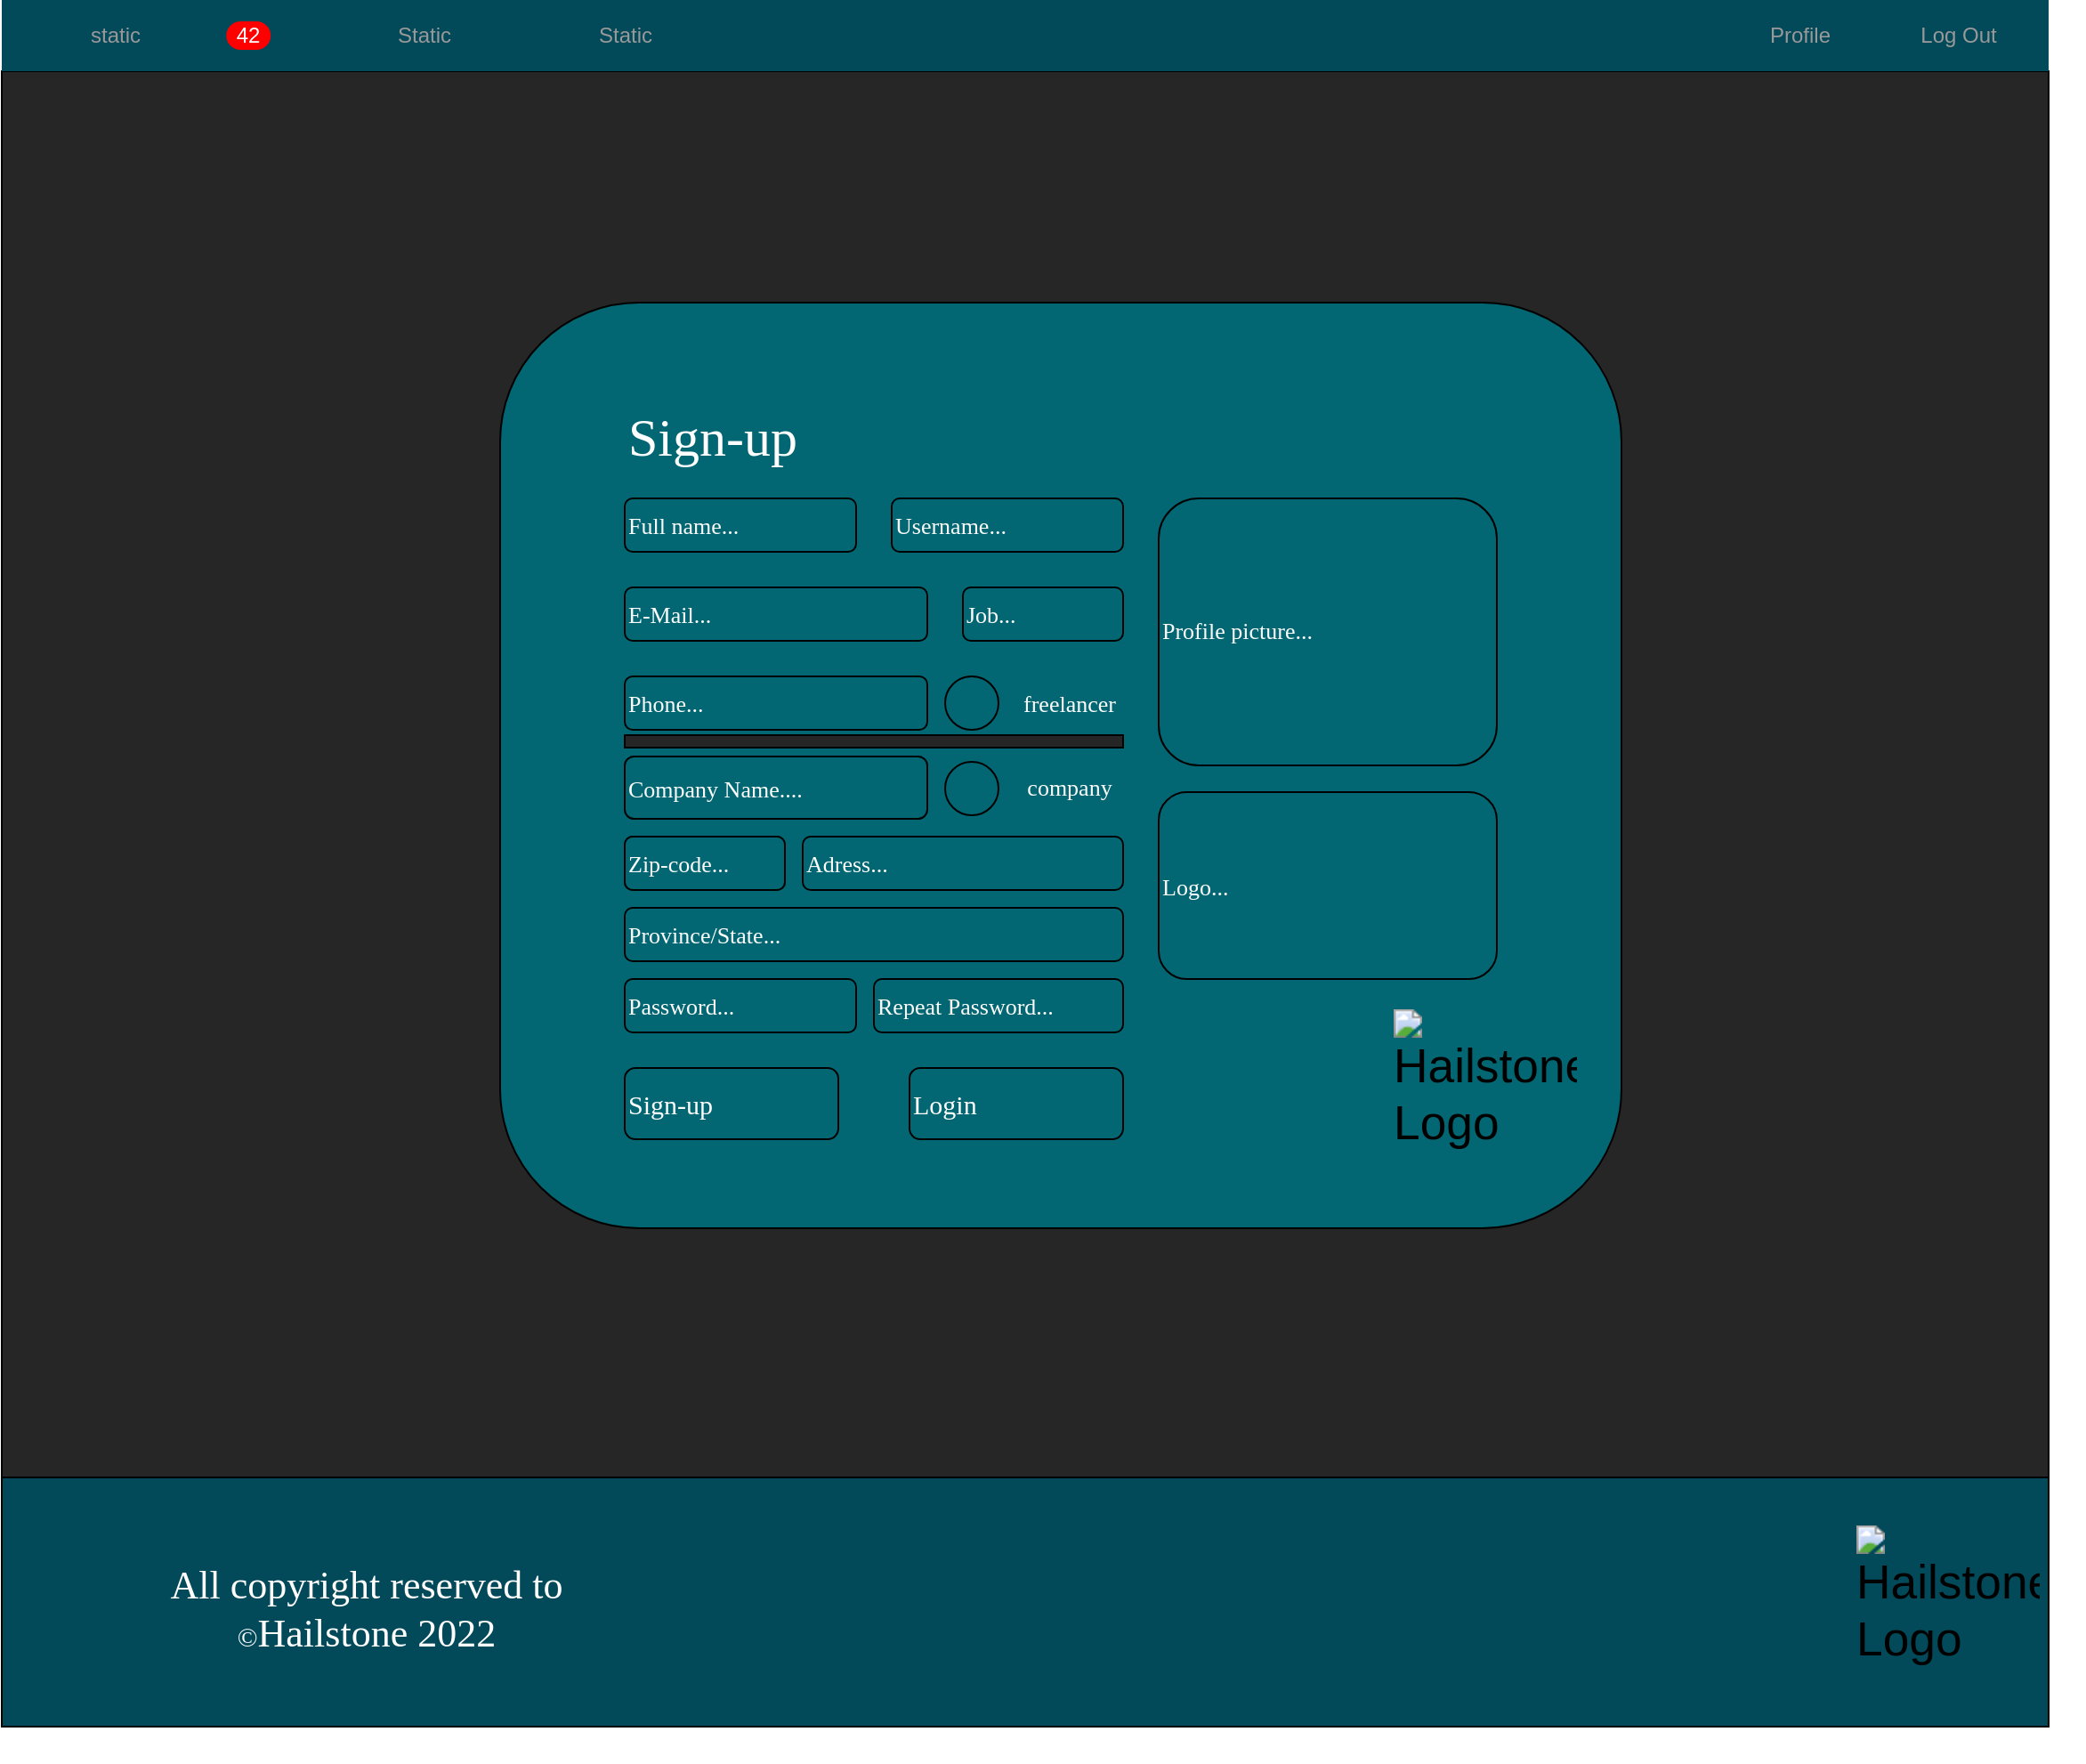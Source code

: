 <mxfile version="19.0.2" type="device"><diagram name="Page-1" id="c9db0220-8083-56f3-ca83-edcdcd058819"><mxGraphModel dx="1597" dy="900" grid="1" gridSize="10" guides="1" tooltips="1" connect="1" arrows="1" fold="1" page="1" pageScale="1.5" pageWidth="826" pageHeight="1169" background="none" math="0" shadow="0"><root><mxCell id="0" style=";html=1;"/><mxCell id="1" style=";html=1;" parent="0"/><mxCell id="XMA-OGGBUEvupd8yMzug-15" value="" style="rounded=0;whiteSpace=wrap;html=1;shadow=0;glass=0;labelBackgroundColor=#262626;sketch=0;fontFamily=Verdana;fontSize=44;fontColor=#FFFFFF;fillColor=#262626;" parent="1" vertex="1"><mxGeometry x="40" y="110" width="1150" height="790" as="geometry"/></mxCell><mxCell id="3YyKZjlQ09a_q69h1sz--3" value="" style="rounded=1;whiteSpace=wrap;html=1;shadow=0;glass=0;labelBackgroundColor=none;sketch=0;fontFamily=Verdana;fontSize=13;fontColor=#FFFFFF;strokeColor=default;fillColor=#026773;" vertex="1" parent="1"><mxGeometry x="320" y="240" width="630" height="520" as="geometry"/></mxCell><mxCell id="XMA-OGGBUEvupd8yMzug-5" value="" style="rounded=0;whiteSpace=wrap;html=1;fillColor=#024959;" parent="1" vertex="1"><mxGeometry x="40" y="900" width="1150" height="140" as="geometry"/></mxCell><mxCell id="XMA-OGGBUEvupd8yMzug-19" value="All copyright reserved to &lt;font style=&quot;font-size: 15px;&quot;&gt;©&lt;/font&gt;Hailstone 2022" style="text;html=1;strokeColor=none;fillColor=none;align=center;verticalAlign=middle;whiteSpace=wrap;rounded=0;shadow=0;glass=0;labelBackgroundColor=#024959;sketch=0;fontFamily=Verdana;fontSize=22;fontColor=#FFFFFF;" parent="1" vertex="1"><mxGeometry x="90" y="949" width="310" height="50" as="geometry"/></mxCell><mxCell id="3d76a8aef4d5c911-1" value="" style="html=1;shadow=0;dashed=0;shape=mxgraph.bootstrap.rect;fillColor=#024959;strokeColor=none;whiteSpace=wrap;rounded=0;fontSize=12;fontColor=#000000;align=center;" parent="1" vertex="1"><mxGeometry x="40" y="70" width="1150" height="40" as="geometry"/></mxCell><mxCell id="3d76a8aef4d5c911-5" value="static" style="html=1;shadow=0;dashed=0;fillColor=none;strokeColor=none;shape=mxgraph.bootstrap.rect;fontColor=#999999;spacingRight=30;whiteSpace=wrap;" parent="3d76a8aef4d5c911-1" vertex="1"><mxGeometry x="-0.005" width="158.125" height="40" as="geometry"/></mxCell><mxCell id="3d76a8aef4d5c911-6" value="42" style="html=1;shadow=0;dashed=0;shape=mxgraph.bootstrap.rrect;rSize=8;fillColor=#ff0000;strokeColor=none;fontColor=#ffffff;whiteSpace=wrap;" parent="3d76a8aef4d5c911-5" vertex="1"><mxGeometry x="1" y="0.5" width="25" height="16" relative="1" as="geometry"><mxPoint x="-32" y="-8" as="offset"/></mxGeometry></mxCell><mxCell id="3d76a8aef4d5c911-7" value="Static" style="html=1;shadow=0;dashed=0;fillColor=none;strokeColor=none;shape=mxgraph.bootstrap.rect;fontColor=#999999;whiteSpace=wrap;" parent="3d76a8aef4d5c911-1" vertex="1"><mxGeometry x="180" width="115" height="40" as="geometry"/></mxCell><mxCell id="3d76a8aef4d5c911-8" value="Static" style="html=1;shadow=0;dashed=0;fillColor=none;strokeColor=none;shape=mxgraph.bootstrap.rect;fontColor=#999999;whiteSpace=wrap;" parent="3d76a8aef4d5c911-1" vertex="1"><mxGeometry x="300" width="100.625" height="40" as="geometry"/></mxCell><mxCell id="3d76a8aef4d5c911-9" value="Profile" style="html=1;shadow=0;dashed=0;fillColor=none;strokeColor=none;shape=mxgraph.bootstrap.rect;fontColor=#999999;whiteSpace=wrap;" parent="3d76a8aef4d5c911-1" vertex="1"><mxGeometry x="960" width="100.625" height="40" as="geometry"/></mxCell><mxCell id="3d76a8aef4d5c911-10" value="Log Out" style="html=1;shadow=0;dashed=0;fillColor=none;strokeColor=none;shape=mxgraph.bootstrap.rect;fontColor=#999999;whiteSpace=wrap;" parent="3d76a8aef4d5c911-1" vertex="1"><mxGeometry x="1049.375" width="100.625" height="40" as="geometry"/></mxCell><mxCell id="XMA-OGGBUEvupd8yMzug-13" value="&lt;b id=&quot;docs-internal-guid-cfa57a38-7fff-1076-22ab-f85fdc5d2701&quot; style=&quot;font-weight:normal;&quot;&gt;&lt;span style=&quot;font-size: 20pt; font-family: Arial; color: rgb(0, 0, 0); background-color: transparent; font-weight: 400; font-style: normal; font-variant: normal; text-decoration: none; vertical-align: baseline;&quot;&gt;&lt;span style=&quot;border:none;display:inline-block;overflow:hidden;width:103px;height:103px;&quot;&gt;&lt;img style=&quot;margin-left:0px;margin-top:0px;&quot; height=&quot;103&quot; width=&quot;103&quot; src=&quot;https://lh6.googleusercontent.com/ozx4x1zTU9RjWAcpHvIS1xz51xgacqBFWKMO08EkknHsJT-Py5yE7YXp74Hoyfsh_Spir7Bl0-PnGP9cezLaeUUH3IAiKRZ1H7K1XjNPa5TNxQCYtXUHkcgfYNhOhqtolT2HA-a_Yab46OKFoQ&quot; title=&quot;Hailstone&quot; alt=&quot;Hailstone Logo&quot;&gt;&lt;/span&gt;&lt;/span&gt;&lt;/b&gt;" style="text;whiteSpace=wrap;html=1;fontSize=44;fontFamily=Verdana;fontColor=#FFFFFF;" parent="1" vertex="1"><mxGeometry x="1080" y="920" width="130" height="140" as="geometry"/></mxCell><mxCell id="3YyKZjlQ09a_q69h1sz--4" value="&lt;b id=&quot;docs-internal-guid-cfa57a38-7fff-1076-22ab-f85fdc5d2701&quot; style=&quot;font-weight:normal;&quot;&gt;&lt;span style=&quot;font-size: 20pt; font-family: Arial; color: rgb(0, 0, 0); background-color: transparent; font-weight: 400; font-style: normal; font-variant: normal; text-decoration: none; vertical-align: baseline;&quot;&gt;&lt;span style=&quot;border:none;display:inline-block;overflow:hidden;width:103px;height:103px;&quot;&gt;&lt;img style=&quot;margin-left:0px;margin-top:0px;&quot; height=&quot;103&quot; width=&quot;103&quot; src=&quot;https://lh6.googleusercontent.com/ozx4x1zTU9RjWAcpHvIS1xz51xgacqBFWKMO08EkknHsJT-Py5yE7YXp74Hoyfsh_Spir7Bl0-PnGP9cezLaeUUH3IAiKRZ1H7K1XjNPa5TNxQCYtXUHkcgfYNhOhqtolT2HA-a_Yab46OKFoQ&quot; title=&quot;Hailstone&quot; alt=&quot;Hailstone Logo&quot;&gt;&lt;/span&gt;&lt;/span&gt;&lt;/b&gt;" style="text;whiteSpace=wrap;html=1;fontSize=44;fontFamily=Verdana;fontColor=#FFFFFF;" vertex="1" parent="1"><mxGeometry x="820" y="630" width="130" height="140" as="geometry"/></mxCell><mxCell id="3YyKZjlQ09a_q69h1sz--5" value="Full name..." style="rounded=1;whiteSpace=wrap;html=1;shadow=0;glass=0;labelBackgroundColor=none;sketch=0;fontFamily=Verdana;fontSize=13;fontColor=#FFFFFF;strokeColor=default;fillColor=#026773;align=left;" vertex="1" parent="1"><mxGeometry x="390" y="350" width="130" height="30" as="geometry"/></mxCell><mxCell id="3YyKZjlQ09a_q69h1sz--6" value="" style="ellipse;whiteSpace=wrap;html=1;aspect=fixed;rounded=0;shadow=0;glass=0;labelBackgroundColor=none;sketch=0;fontFamily=Verdana;fontSize=13;fontColor=#FFFFFF;strokeColor=default;fillColor=#026773;" vertex="1" parent="1"><mxGeometry x="570" y="450" width="30" height="30" as="geometry"/></mxCell><mxCell id="3YyKZjlQ09a_q69h1sz--8" value="" style="ellipse;whiteSpace=wrap;html=1;aspect=fixed;rounded=0;shadow=0;glass=0;labelBackgroundColor=none;sketch=0;fontFamily=Verdana;fontSize=13;fontColor=#FFFFFF;strokeColor=default;fillColor=#026773;" vertex="1" parent="1"><mxGeometry x="570" y="498" width="30" height="30" as="geometry"/></mxCell><mxCell id="3YyKZjlQ09a_q69h1sz--9" value="freelancer" style="text;html=1;strokeColor=none;fillColor=none;align=center;verticalAlign=middle;whiteSpace=wrap;rounded=0;shadow=0;glass=0;labelBackgroundColor=none;sketch=0;fontFamily=Verdana;fontSize=13;fontColor=#FFFFFF;" vertex="1" parent="1"><mxGeometry x="610" y="450" width="60" height="30" as="geometry"/></mxCell><mxCell id="3YyKZjlQ09a_q69h1sz--10" value="company" style="text;html=1;strokeColor=none;fillColor=none;align=center;verticalAlign=middle;whiteSpace=wrap;rounded=0;shadow=0;glass=0;labelBackgroundColor=none;sketch=0;fontFamily=Verdana;fontSize=13;fontColor=#FFFFFF;" vertex="1" parent="1"><mxGeometry x="610" y="497" width="60" height="30" as="geometry"/></mxCell><mxCell id="3YyKZjlQ09a_q69h1sz--11" value="Username..." style="rounded=1;whiteSpace=wrap;html=1;shadow=0;glass=0;labelBackgroundColor=none;sketch=0;fontFamily=Verdana;fontSize=13;fontColor=#FFFFFF;strokeColor=default;fillColor=#026773;align=left;" vertex="1" parent="1"><mxGeometry x="540" y="350" width="130" height="30" as="geometry"/></mxCell><mxCell id="3YyKZjlQ09a_q69h1sz--12" value="E-Mail..." style="rounded=1;whiteSpace=wrap;html=1;shadow=0;glass=0;labelBackgroundColor=none;sketch=0;fontFamily=Verdana;fontSize=13;fontColor=#FFFFFF;strokeColor=default;fillColor=#026773;align=left;" vertex="1" parent="1"><mxGeometry x="390" y="400" width="170" height="30" as="geometry"/></mxCell><mxCell id="3YyKZjlQ09a_q69h1sz--13" value="Job..." style="rounded=1;whiteSpace=wrap;html=1;shadow=0;glass=0;labelBackgroundColor=none;sketch=0;fontFamily=Verdana;fontSize=13;fontColor=#FFFFFF;strokeColor=default;fillColor=#026773;align=left;" vertex="1" parent="1"><mxGeometry x="580" y="400" width="90" height="30" as="geometry"/></mxCell><mxCell id="3YyKZjlQ09a_q69h1sz--14" value="Phone..." style="rounded=1;whiteSpace=wrap;html=1;shadow=0;glass=0;labelBackgroundColor=none;sketch=0;fontFamily=Verdana;fontSize=13;fontColor=#FFFFFF;strokeColor=default;fillColor=#026773;align=left;" vertex="1" parent="1"><mxGeometry x="390" y="450" width="170" height="30" as="geometry"/></mxCell><mxCell id="3YyKZjlQ09a_q69h1sz--15" value="Company Name...." style="rounded=1;whiteSpace=wrap;html=1;shadow=0;glass=0;labelBackgroundColor=none;sketch=0;fontFamily=Verdana;fontSize=13;fontColor=#FFFFFF;strokeColor=default;fillColor=#026773;align=left;" vertex="1" parent="1"><mxGeometry x="390" y="495" width="170" height="35" as="geometry"/></mxCell><mxCell id="3YyKZjlQ09a_q69h1sz--16" value="&lt;p style=&quot;line-height: 0.8;&quot;&gt;Profile picture...&lt;/p&gt;" style="rounded=1;whiteSpace=wrap;html=1;shadow=0;glass=0;labelBackgroundColor=none;sketch=0;fontFamily=Verdana;fontSize=13;fontColor=#FFFFFF;strokeColor=default;fillColor=#026773;align=left;" vertex="1" parent="1"><mxGeometry x="690" y="350" width="190" height="150" as="geometry"/></mxCell><mxCell id="3YyKZjlQ09a_q69h1sz--18" value="" style="rounded=0;whiteSpace=wrap;html=1;shadow=0;glass=0;labelBackgroundColor=none;sketch=0;fontFamily=Verdana;fontSize=13;fontColor=none;strokeColor=default;fillColor=#262626;" vertex="1" parent="1"><mxGeometry x="390" y="483" width="280" height="7" as="geometry"/></mxCell><mxCell id="3YyKZjlQ09a_q69h1sz--20" value="&lt;font color=&quot;#ffffff&quot; style=&quot;font-size: 30px;&quot;&gt;Sign-up&lt;/font&gt;" style="text;html=1;strokeColor=none;fillColor=none;align=left;verticalAlign=middle;whiteSpace=wrap;rounded=0;shadow=0;glass=0;labelBackgroundColor=none;sketch=0;fontFamily=Verdana;fontSize=13;fontColor=none;" vertex="1" parent="1"><mxGeometry x="390" y="290" width="200" height="50" as="geometry"/></mxCell><mxCell id="3YyKZjlQ09a_q69h1sz--21" value="&lt;font style=&quot;font-size: 13px;&quot;&gt;Adres...&lt;/font&gt;" style="rounded=1;whiteSpace=wrap;html=1;shadow=0;glass=0;labelBackgroundColor=none;sketch=0;fontFamily=Verdana;fontSize=30;fontColor=#FFFFFF;strokeColor=default;fillColor=#026773;align=left;" vertex="1" parent="1"><mxGeometry x="390" y="540" width="90" height="30" as="geometry"/></mxCell><mxCell id="3YyKZjlQ09a_q69h1sz--22" value="Zip-code..." style="rounded=1;whiteSpace=wrap;html=1;shadow=0;glass=0;labelBackgroundColor=none;sketch=0;fontFamily=Verdana;fontSize=13;fontColor=#FFFFFF;strokeColor=default;fillColor=#026773;align=left;" vertex="1" parent="1"><mxGeometry x="390" y="540" width="90" height="30" as="geometry"/></mxCell><mxCell id="3YyKZjlQ09a_q69h1sz--24" value="Adress..." style="rounded=1;whiteSpace=wrap;html=1;shadow=0;glass=0;labelBackgroundColor=none;sketch=0;fontFamily=Verdana;fontSize=13;fontColor=#FFFFFF;strokeColor=default;fillColor=#026773;align=left;" vertex="1" parent="1"><mxGeometry x="490" y="540" width="180" height="30" as="geometry"/></mxCell><mxCell id="3YyKZjlQ09a_q69h1sz--25" value="Province/State..." style="rounded=1;whiteSpace=wrap;html=1;shadow=0;glass=0;labelBackgroundColor=none;sketch=0;fontFamily=Verdana;fontSize=13;fontColor=#FFFFFF;strokeColor=default;fillColor=#026773;align=left;" vertex="1" parent="1"><mxGeometry x="390" y="580" width="280" height="30" as="geometry"/></mxCell><mxCell id="3YyKZjlQ09a_q69h1sz--26" value="Logo..." style="rounded=1;whiteSpace=wrap;html=1;shadow=0;glass=0;labelBackgroundColor=none;sketch=0;fontFamily=Verdana;fontSize=13;fontColor=#FFFFFF;strokeColor=default;fillColor=#026773;align=left;" vertex="1" parent="1"><mxGeometry x="690" y="515" width="190" height="105" as="geometry"/></mxCell><mxCell id="3YyKZjlQ09a_q69h1sz--27" value="Password..." style="rounded=1;whiteSpace=wrap;html=1;shadow=0;glass=0;labelBackgroundColor=none;sketch=0;fontFamily=Verdana;fontSize=13;fontColor=#FFFFFF;strokeColor=default;fillColor=#026773;align=left;" vertex="1" parent="1"><mxGeometry x="390" y="620" width="130" height="30" as="geometry"/></mxCell><mxCell id="3YyKZjlQ09a_q69h1sz--28" value="Repeat Password..." style="rounded=1;whiteSpace=wrap;html=1;shadow=0;glass=0;labelBackgroundColor=none;sketch=0;fontFamily=Verdana;fontSize=13;fontColor=#FFFFFF;strokeColor=default;fillColor=#026773;align=left;" vertex="1" parent="1"><mxGeometry x="530" y="620" width="140" height="30" as="geometry"/></mxCell><mxCell id="3YyKZjlQ09a_q69h1sz--29" value="Sign-up" style="rounded=1;whiteSpace=wrap;html=1;shadow=0;glass=0;labelBackgroundColor=none;sketch=0;fontFamily=Verdana;fontSize=15;fontColor=#FFFFFF;strokeColor=default;fillColor=#026773;align=left;" vertex="1" parent="1"><mxGeometry x="390" y="670" width="120" height="40" as="geometry"/></mxCell><mxCell id="3YyKZjlQ09a_q69h1sz--31" value="Login" style="rounded=1;whiteSpace=wrap;html=1;shadow=0;glass=0;labelBackgroundColor=none;sketch=0;fontFamily=Verdana;fontSize=15;fontColor=#FFFFFF;strokeColor=default;fillColor=#026773;align=left;" vertex="1" parent="1"><mxGeometry x="550" y="670" width="120" height="40" as="geometry"/></mxCell></root></mxGraphModel></diagram></mxfile>